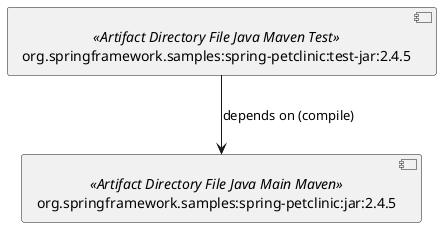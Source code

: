 @startuml
skinparam componentStyle uml2
  [org.springframework.samples:spring-petclinic:jar:2.4.5] <<Artifact Directory File Java Main Maven>> as n21505
  [org.springframework.samples:spring-petclinic:test-jar:2.4.5] <<Artifact Directory File Java Maven Test>> as n21506

n21506 --> n21505 : depends on (compile)

@enduml
